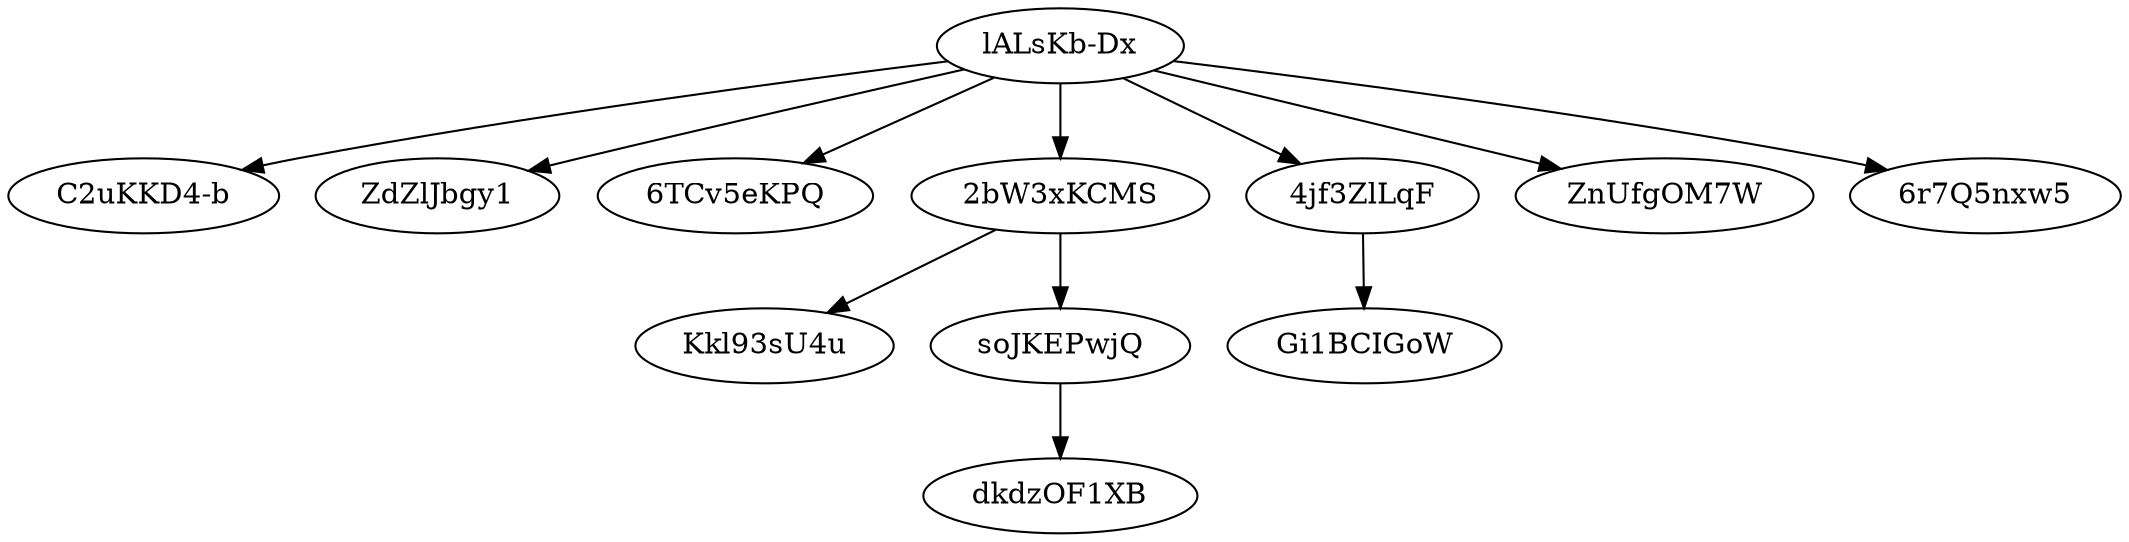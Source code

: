 strict digraph { 

  "lALsKb-Dx" -> {
        "C2uKKD4-b",
        "ZdZlJbgy1",
        "6TCv5eKPQ",
        "2bW3xKCMS",
        "4jf3ZlLqF",
        "ZnUfgOM7W",
        "6r7Q5nxw5"
  }

  "2bW3xKCMS" -> {
        "Kkl93sU4u",
        "soJKEPwjQ"
  }

  "4jf3ZlLqF" -> {
        "Gi1BCIGoW"
  }

  "soJKEPwjQ" -> {
        "dkdzOF1XB"
  }

} 